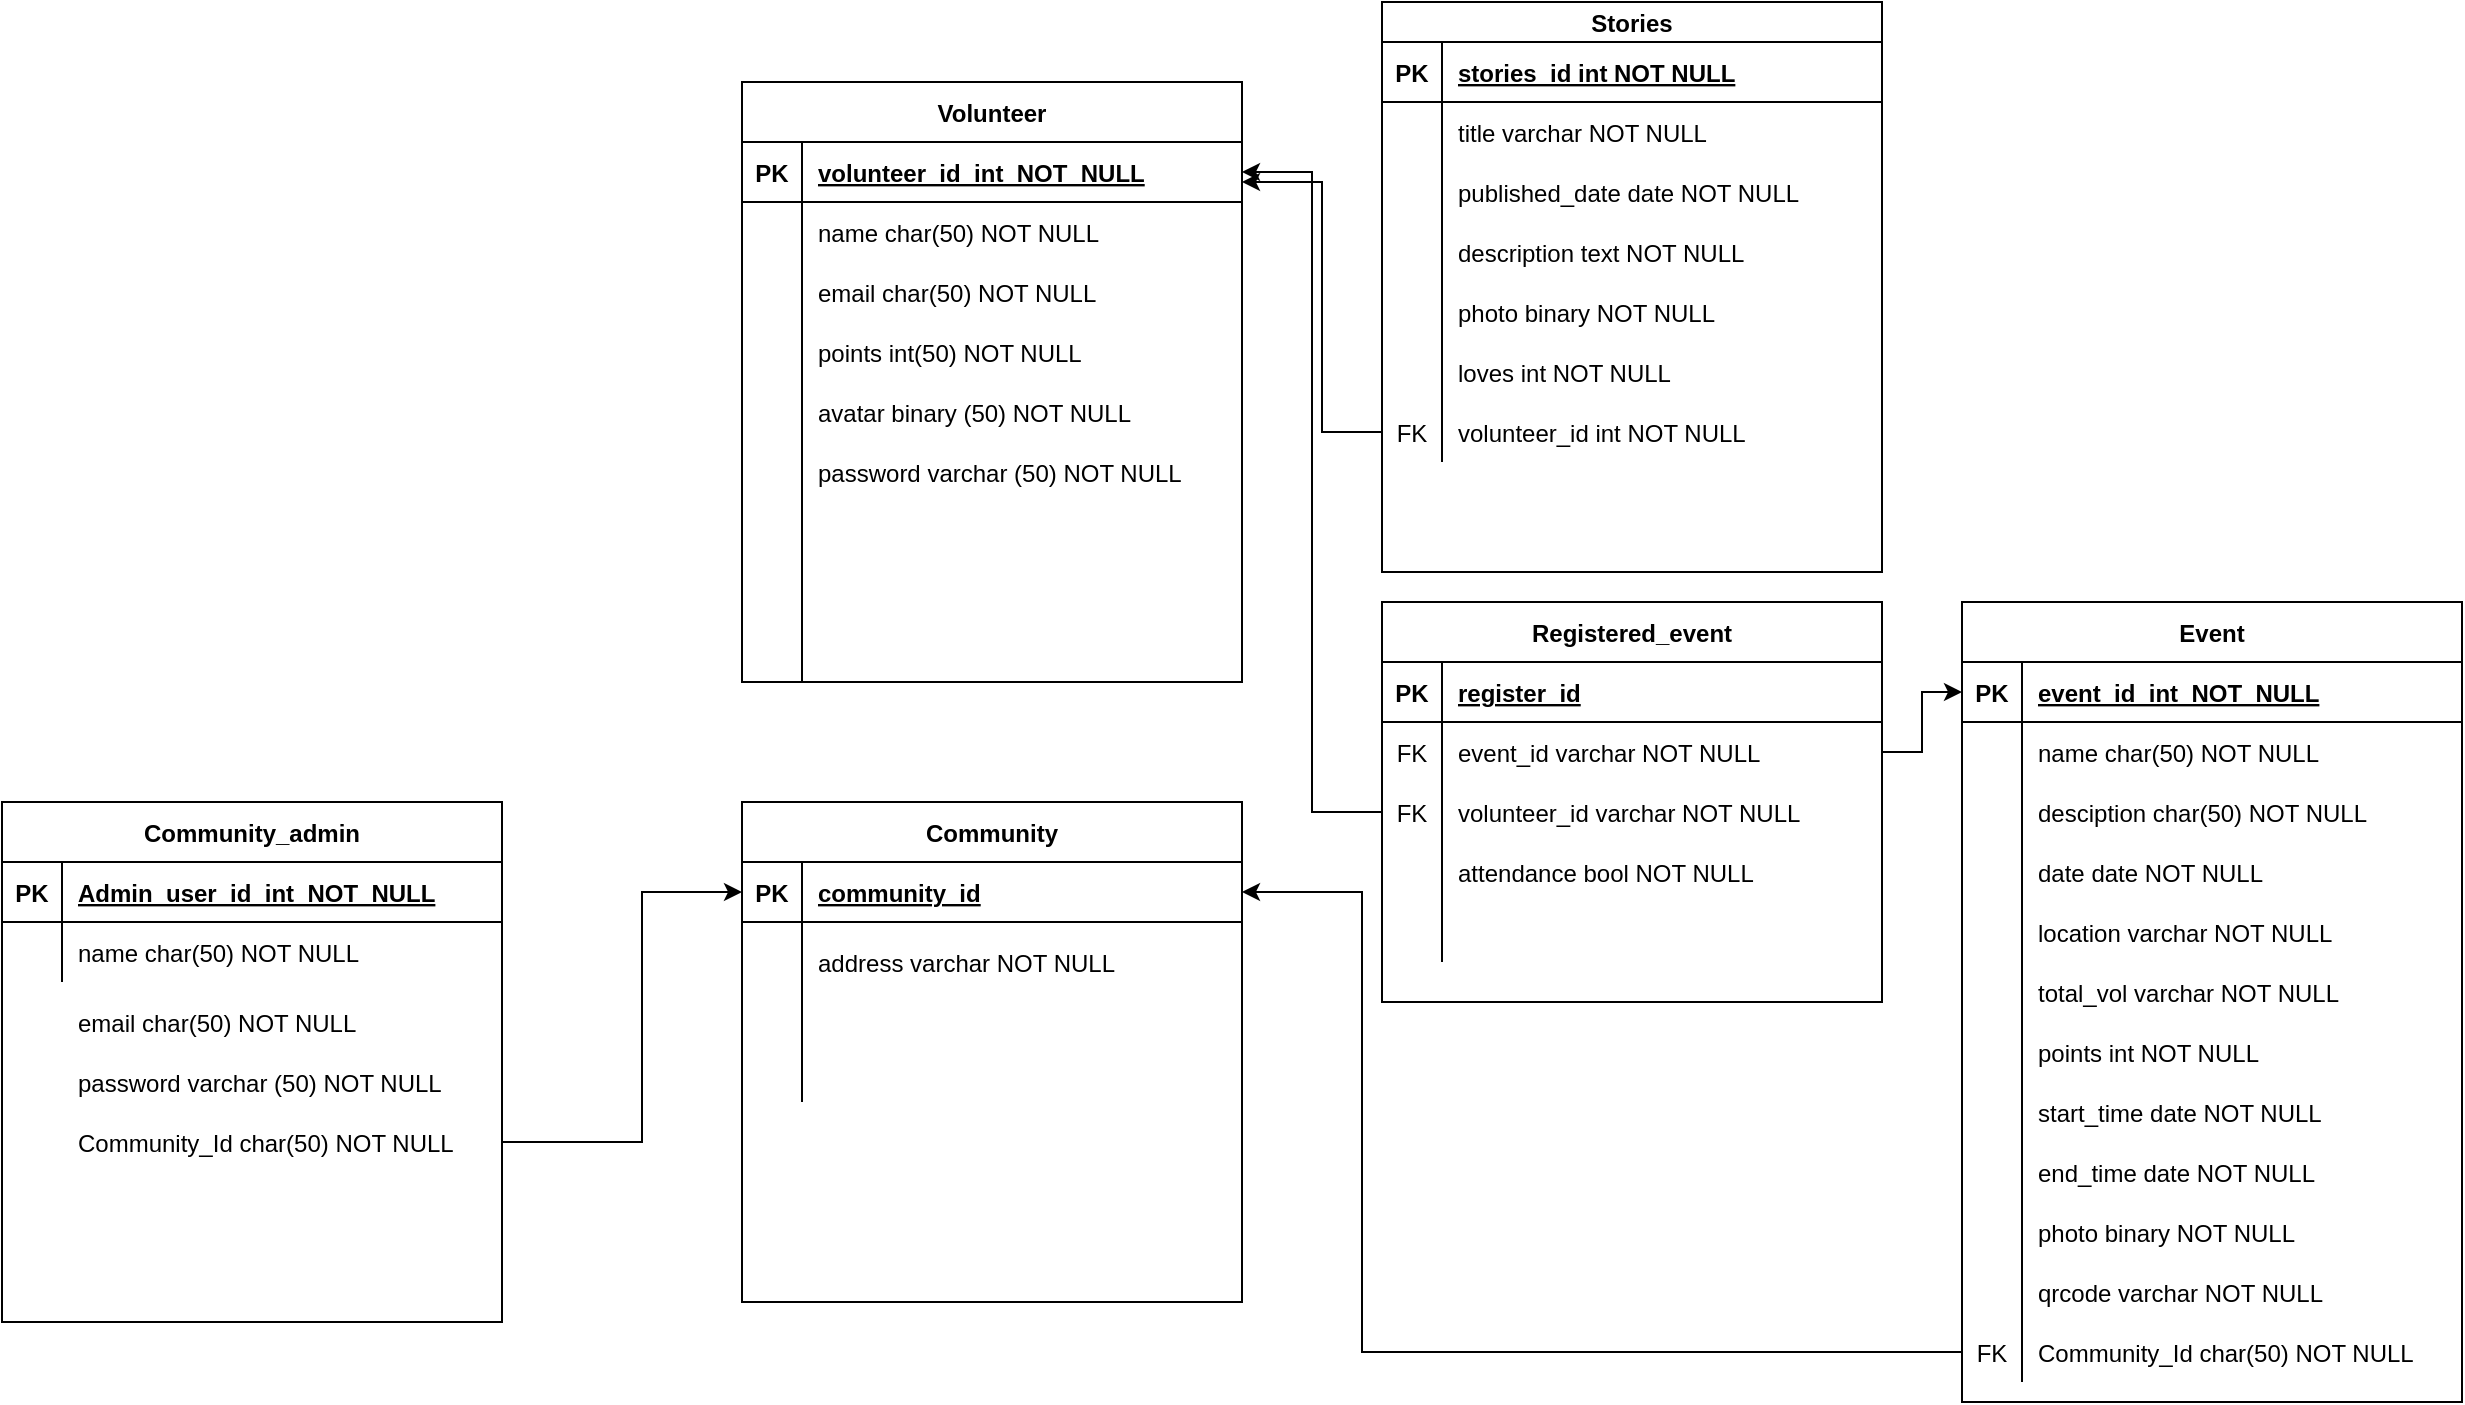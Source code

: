 <mxfile version="13.6.2" type="github">
  <diagram id="R2lEEEUBdFMjLlhIrx00" name="Page-1">
    <mxGraphModel dx="2245" dy="899" grid="1" gridSize="10" guides="1" tooltips="1" connect="1" arrows="1" fold="1" page="1" pageScale="1" pageWidth="850" pageHeight="1100" math="0" shadow="0" extFonts="Permanent Marker^https://fonts.googleapis.com/css?family=Permanent+Marker">
      <root>
        <mxCell id="0" />
        <mxCell id="1" parent="0" />
        <mxCell id="UrVOY2T2oLDx4x-EvU1f-36" style="edgeStyle=orthogonalEdgeStyle;rounded=0;orthogonalLoop=1;jettySize=auto;html=1;entryX=0;entryY=0.5;entryDx=0;entryDy=0;" parent="1" target="C-vyLk0tnHw3VtMMgP7b-14" edge="1">
          <mxGeometry relative="1" as="geometry">
            <mxPoint x="-250" y="570" as="sourcePoint" />
            <Array as="points">
              <mxPoint x="-180" y="570" />
              <mxPoint x="-180" y="445" />
            </Array>
          </mxGeometry>
        </mxCell>
        <mxCell id="C-vyLk0tnHw3VtMMgP7b-2" value="Stories" style="shape=table;startSize=20;container=1;collapsible=1;childLayout=tableLayout;fixedRows=1;rowLines=0;fontStyle=1;align=center;resizeLast=1;" parent="1" vertex="1">
          <mxGeometry x="190" width="250" height="285" as="geometry" />
        </mxCell>
        <mxCell id="C-vyLk0tnHw3VtMMgP7b-3" value="" style="shape=partialRectangle;collapsible=0;dropTarget=0;pointerEvents=0;fillColor=none;points=[[0,0.5],[1,0.5]];portConstraint=eastwest;top=0;left=0;right=0;bottom=1;" parent="C-vyLk0tnHw3VtMMgP7b-2" vertex="1">
          <mxGeometry y="20" width="250" height="30" as="geometry" />
        </mxCell>
        <mxCell id="C-vyLk0tnHw3VtMMgP7b-4" value="PK" style="shape=partialRectangle;overflow=hidden;connectable=0;fillColor=none;top=0;left=0;bottom=0;right=0;fontStyle=1;" parent="C-vyLk0tnHw3VtMMgP7b-3" vertex="1">
          <mxGeometry width="30" height="30" as="geometry" />
        </mxCell>
        <mxCell id="C-vyLk0tnHw3VtMMgP7b-5" value="stories_id int NOT NULL " style="shape=partialRectangle;overflow=hidden;connectable=0;fillColor=none;top=0;left=0;bottom=0;right=0;align=left;spacingLeft=6;fontStyle=5;" parent="C-vyLk0tnHw3VtMMgP7b-3" vertex="1">
          <mxGeometry x="30" width="220" height="30" as="geometry" />
        </mxCell>
        <mxCell id="C-vyLk0tnHw3VtMMgP7b-6" value="" style="shape=partialRectangle;collapsible=0;dropTarget=0;pointerEvents=0;fillColor=none;points=[[0,0.5],[1,0.5]];portConstraint=eastwest;top=0;left=0;right=0;bottom=0;" parent="C-vyLk0tnHw3VtMMgP7b-2" vertex="1">
          <mxGeometry y="50" width="250" height="30" as="geometry" />
        </mxCell>
        <mxCell id="C-vyLk0tnHw3VtMMgP7b-7" value="" style="shape=partialRectangle;overflow=hidden;connectable=0;fillColor=none;top=0;left=0;bottom=0;right=0;" parent="C-vyLk0tnHw3VtMMgP7b-6" vertex="1">
          <mxGeometry width="30" height="30" as="geometry" />
        </mxCell>
        <mxCell id="C-vyLk0tnHw3VtMMgP7b-8" value="title varchar NOT NULL" style="shape=partialRectangle;overflow=hidden;connectable=0;fillColor=none;top=0;left=0;bottom=0;right=0;align=left;spacingLeft=6;" parent="C-vyLk0tnHw3VtMMgP7b-6" vertex="1">
          <mxGeometry x="30" width="220" height="30" as="geometry" />
        </mxCell>
        <mxCell id="C-vyLk0tnHw3VtMMgP7b-9" value="" style="shape=partialRectangle;collapsible=0;dropTarget=0;pointerEvents=0;fillColor=none;points=[[0,0.5],[1,0.5]];portConstraint=eastwest;top=0;left=0;right=0;bottom=0;" parent="C-vyLk0tnHw3VtMMgP7b-2" vertex="1">
          <mxGeometry y="80" width="250" height="30" as="geometry" />
        </mxCell>
        <mxCell id="C-vyLk0tnHw3VtMMgP7b-10" value="" style="shape=partialRectangle;overflow=hidden;connectable=0;fillColor=none;top=0;left=0;bottom=0;right=0;" parent="C-vyLk0tnHw3VtMMgP7b-9" vertex="1">
          <mxGeometry width="30" height="30" as="geometry" />
        </mxCell>
        <mxCell id="C-vyLk0tnHw3VtMMgP7b-11" value="published_date date NOT NULL" style="shape=partialRectangle;overflow=hidden;connectable=0;fillColor=none;top=0;left=0;bottom=0;right=0;align=left;spacingLeft=6;" parent="C-vyLk0tnHw3VtMMgP7b-9" vertex="1">
          <mxGeometry x="30" width="220" height="30" as="geometry" />
        </mxCell>
        <mxCell id="wytspGFwiW26SMxLXYk_-59" value="" style="shape=partialRectangle;collapsible=0;dropTarget=0;pointerEvents=0;fillColor=none;top=0;left=0;bottom=0;right=0;points=[[0,0.5],[1,0.5]];portConstraint=eastwest;" parent="C-vyLk0tnHw3VtMMgP7b-2" vertex="1">
          <mxGeometry y="110" width="250" height="30" as="geometry" />
        </mxCell>
        <mxCell id="wytspGFwiW26SMxLXYk_-60" value="" style="shape=partialRectangle;connectable=0;fillColor=none;top=0;left=0;bottom=0;right=0;editable=1;overflow=hidden;" parent="wytspGFwiW26SMxLXYk_-59" vertex="1">
          <mxGeometry width="30" height="30" as="geometry" />
        </mxCell>
        <mxCell id="wytspGFwiW26SMxLXYk_-61" value="description text NOT NULL" style="shape=partialRectangle;connectable=0;fillColor=none;top=0;left=0;bottom=0;right=0;align=left;spacingLeft=6;overflow=hidden;" parent="wytspGFwiW26SMxLXYk_-59" vertex="1">
          <mxGeometry x="30" width="220" height="30" as="geometry" />
        </mxCell>
        <mxCell id="wytspGFwiW26SMxLXYk_-66" value="" style="shape=partialRectangle;collapsible=0;dropTarget=0;pointerEvents=0;fillColor=none;top=0;left=0;bottom=0;right=0;points=[[0,0.5],[1,0.5]];portConstraint=eastwest;" parent="C-vyLk0tnHw3VtMMgP7b-2" vertex="1">
          <mxGeometry y="140" width="250" height="30" as="geometry" />
        </mxCell>
        <mxCell id="wytspGFwiW26SMxLXYk_-67" value="" style="shape=partialRectangle;connectable=0;fillColor=none;top=0;left=0;bottom=0;right=0;editable=1;overflow=hidden;" parent="wytspGFwiW26SMxLXYk_-66" vertex="1">
          <mxGeometry width="30" height="30" as="geometry" />
        </mxCell>
        <mxCell id="wytspGFwiW26SMxLXYk_-68" value="photo binary NOT NULL" style="shape=partialRectangle;connectable=0;fillColor=none;top=0;left=0;bottom=0;right=0;align=left;spacingLeft=6;overflow=hidden;" parent="wytspGFwiW26SMxLXYk_-66" vertex="1">
          <mxGeometry x="30" width="220" height="30" as="geometry" />
        </mxCell>
        <mxCell id="wytspGFwiW26SMxLXYk_-69" value="" style="shape=partialRectangle;collapsible=0;dropTarget=0;pointerEvents=0;fillColor=none;top=0;left=0;bottom=0;right=0;points=[[0,0.5],[1,0.5]];portConstraint=eastwest;" parent="C-vyLk0tnHw3VtMMgP7b-2" vertex="1">
          <mxGeometry y="170" width="250" height="30" as="geometry" />
        </mxCell>
        <mxCell id="wytspGFwiW26SMxLXYk_-70" value="" style="shape=partialRectangle;connectable=0;fillColor=none;top=0;left=0;bottom=0;right=0;editable=1;overflow=hidden;" parent="wytspGFwiW26SMxLXYk_-69" vertex="1">
          <mxGeometry width="30" height="30" as="geometry" />
        </mxCell>
        <mxCell id="wytspGFwiW26SMxLXYk_-71" value="loves int NOT NULL" style="shape=partialRectangle;connectable=0;fillColor=none;top=0;left=0;bottom=0;right=0;align=left;spacingLeft=6;overflow=hidden;" parent="wytspGFwiW26SMxLXYk_-69" vertex="1">
          <mxGeometry x="30" width="220" height="30" as="geometry" />
        </mxCell>
        <mxCell id="wytspGFwiW26SMxLXYk_-72" value="" style="shape=partialRectangle;collapsible=0;dropTarget=0;pointerEvents=0;fillColor=none;top=0;left=0;bottom=0;right=0;points=[[0,0.5],[1,0.5]];portConstraint=eastwest;" parent="C-vyLk0tnHw3VtMMgP7b-2" vertex="1">
          <mxGeometry y="200" width="250" height="30" as="geometry" />
        </mxCell>
        <mxCell id="wytspGFwiW26SMxLXYk_-73" value="FK" style="shape=partialRectangle;connectable=0;fillColor=none;top=0;left=0;bottom=0;right=0;fontStyle=0;overflow=hidden;" parent="wytspGFwiW26SMxLXYk_-72" vertex="1">
          <mxGeometry width="30" height="30" as="geometry" />
        </mxCell>
        <mxCell id="wytspGFwiW26SMxLXYk_-74" value="volunteer_id int NOT NULL" style="shape=partialRectangle;connectable=0;fillColor=none;top=0;left=0;bottom=0;right=0;align=left;spacingLeft=6;fontStyle=0;overflow=hidden;" parent="wytspGFwiW26SMxLXYk_-72" vertex="1">
          <mxGeometry x="30" width="220" height="30" as="geometry" />
        </mxCell>
        <mxCell id="UrVOY2T2oLDx4x-EvU1f-37" value="" style="group" parent="1" vertex="1" connectable="0">
          <mxGeometry x="-130" y="400" width="250" height="220" as="geometry" />
        </mxCell>
        <mxCell id="C-vyLk0tnHw3VtMMgP7b-13" value="Community" style="shape=table;startSize=30;container=1;collapsible=1;childLayout=tableLayout;fixedRows=1;rowLines=0;fontStyle=1;align=center;resizeLast=1;" parent="UrVOY2T2oLDx4x-EvU1f-37" vertex="1">
          <mxGeometry width="250" height="250" as="geometry" />
        </mxCell>
        <mxCell id="C-vyLk0tnHw3VtMMgP7b-14" value="" style="shape=partialRectangle;collapsible=0;dropTarget=0;pointerEvents=0;fillColor=none;points=[[0,0.5],[1,0.5]];portConstraint=eastwest;top=0;left=0;right=0;bottom=1;" parent="C-vyLk0tnHw3VtMMgP7b-13" vertex="1">
          <mxGeometry y="30" width="250" height="30" as="geometry" />
        </mxCell>
        <mxCell id="C-vyLk0tnHw3VtMMgP7b-15" value="PK" style="shape=partialRectangle;overflow=hidden;connectable=0;fillColor=none;top=0;left=0;bottom=0;right=0;fontStyle=1;" parent="C-vyLk0tnHw3VtMMgP7b-14" vertex="1">
          <mxGeometry width="30" height="30" as="geometry" />
        </mxCell>
        <mxCell id="C-vyLk0tnHw3VtMMgP7b-16" value="community_id" style="shape=partialRectangle;overflow=hidden;connectable=0;fillColor=none;top=0;left=0;bottom=0;right=0;align=left;spacingLeft=6;fontStyle=5;" parent="C-vyLk0tnHw3VtMMgP7b-14" vertex="1">
          <mxGeometry x="30" width="220" height="30" as="geometry" />
        </mxCell>
        <mxCell id="C-vyLk0tnHw3VtMMgP7b-17" value="" style="shape=partialRectangle;collapsible=0;dropTarget=0;pointerEvents=0;fillColor=none;points=[[0,0.5],[1,0.5]];portConstraint=eastwest;top=0;left=0;right=0;bottom=0;" parent="C-vyLk0tnHw3VtMMgP7b-13" vertex="1">
          <mxGeometry y="60" width="250" height="30" as="geometry" />
        </mxCell>
        <mxCell id="C-vyLk0tnHw3VtMMgP7b-18" value="" style="shape=partialRectangle;overflow=hidden;connectable=0;fillColor=none;top=0;left=0;bottom=0;right=0;" parent="C-vyLk0tnHw3VtMMgP7b-17" vertex="1">
          <mxGeometry width="30" height="30" as="geometry" />
        </mxCell>
        <mxCell id="C-vyLk0tnHw3VtMMgP7b-19" value="" style="shape=partialRectangle;overflow=hidden;connectable=0;fillColor=none;top=0;left=0;bottom=0;right=0;align=left;spacingLeft=6;" parent="C-vyLk0tnHw3VtMMgP7b-17" vertex="1">
          <mxGeometry x="30" width="220" height="30" as="geometry" />
        </mxCell>
        <mxCell id="Y-rZLiXP9tAAVUQLD9m9-1" value="" style="shape=partialRectangle;collapsible=0;dropTarget=0;pointerEvents=0;fillColor=none;top=0;left=0;bottom=0;right=0;points=[[0,0.5],[1,0.5]];portConstraint=eastwest;" parent="C-vyLk0tnHw3VtMMgP7b-13" vertex="1">
          <mxGeometry y="90" width="250" height="30" as="geometry" />
        </mxCell>
        <mxCell id="Y-rZLiXP9tAAVUQLD9m9-2" value="" style="shape=partialRectangle;connectable=0;fillColor=none;top=0;left=0;bottom=0;right=0;editable=1;overflow=hidden;" parent="Y-rZLiXP9tAAVUQLD9m9-1" vertex="1">
          <mxGeometry width="30" height="30" as="geometry" />
        </mxCell>
        <mxCell id="Y-rZLiXP9tAAVUQLD9m9-3" value="" style="shape=partialRectangle;connectable=0;fillColor=none;top=0;left=0;bottom=0;right=0;align=left;spacingLeft=6;overflow=hidden;" parent="Y-rZLiXP9tAAVUQLD9m9-1" vertex="1">
          <mxGeometry x="30" width="220" height="30" as="geometry" />
        </mxCell>
        <mxCell id="C-vyLk0tnHw3VtMMgP7b-20" value="" style="shape=partialRectangle;collapsible=0;dropTarget=0;pointerEvents=0;fillColor=none;points=[[0,0.5],[1,0.5]];portConstraint=eastwest;top=0;left=0;right=0;bottom=0;" parent="C-vyLk0tnHw3VtMMgP7b-13" vertex="1">
          <mxGeometry y="120" width="250" height="30" as="geometry" />
        </mxCell>
        <mxCell id="C-vyLk0tnHw3VtMMgP7b-21" value="" style="shape=partialRectangle;overflow=hidden;connectable=0;fillColor=none;top=0;left=0;bottom=0;right=0;" parent="C-vyLk0tnHw3VtMMgP7b-20" vertex="1">
          <mxGeometry width="30" height="30" as="geometry" />
        </mxCell>
        <mxCell id="C-vyLk0tnHw3VtMMgP7b-22" value="" style="shape=partialRectangle;overflow=hidden;connectable=0;fillColor=none;top=0;left=0;bottom=0;right=0;align=left;spacingLeft=6;" parent="C-vyLk0tnHw3VtMMgP7b-20" vertex="1">
          <mxGeometry x="30" width="220" height="30" as="geometry" />
        </mxCell>
        <mxCell id="UrVOY2T2oLDx4x-EvU1f-34" value="address varchar NOT NULL" style="shape=partialRectangle;overflow=hidden;connectable=0;fillColor=none;top=0;left=0;bottom=0;right=0;align=left;spacingLeft=6;" parent="UrVOY2T2oLDx4x-EvU1f-37" vertex="1">
          <mxGeometry x="30" y="65" width="220" height="30" as="geometry" />
        </mxCell>
        <mxCell id="wytspGFwiW26SMxLXYk_-22" value="" style="shape=partialRectangle;collapsible=0;dropTarget=0;pointerEvents=0;fillColor=none;top=0;left=0;bottom=0;right=0;points=[[0,0.5],[1,0.5]];portConstraint=eastwest;" parent="1" vertex="1">
          <mxGeometry x="-240" y="200" width="250" height="30" as="geometry" />
        </mxCell>
        <mxCell id="wytspGFwiW26SMxLXYk_-23" value="" style="shape=partialRectangle;connectable=0;fillColor=none;top=0;left=0;bottom=0;right=0;editable=1;overflow=hidden;" parent="wytspGFwiW26SMxLXYk_-22" vertex="1">
          <mxGeometry width="30" height="30" as="geometry" />
        </mxCell>
        <mxCell id="UrVOY2T2oLDx4x-EvU1f-39" value="Registered_event" style="shape=table;startSize=30;container=1;collapsible=1;childLayout=tableLayout;fixedRows=1;rowLines=0;fontStyle=1;align=center;resizeLast=1;" parent="1" vertex="1">
          <mxGeometry x="190" y="300" width="250" height="200" as="geometry" />
        </mxCell>
        <mxCell id="UrVOY2T2oLDx4x-EvU1f-40" value="" style="shape=partialRectangle;collapsible=0;dropTarget=0;pointerEvents=0;fillColor=none;points=[[0,0.5],[1,0.5]];portConstraint=eastwest;top=0;left=0;right=0;bottom=1;" parent="UrVOY2T2oLDx4x-EvU1f-39" vertex="1">
          <mxGeometry y="30" width="250" height="30" as="geometry" />
        </mxCell>
        <mxCell id="UrVOY2T2oLDx4x-EvU1f-41" value="PK" style="shape=partialRectangle;overflow=hidden;connectable=0;fillColor=none;top=0;left=0;bottom=0;right=0;fontStyle=1;" parent="UrVOY2T2oLDx4x-EvU1f-40" vertex="1">
          <mxGeometry width="30" height="30" as="geometry" />
        </mxCell>
        <mxCell id="UrVOY2T2oLDx4x-EvU1f-42" value="register_id" style="shape=partialRectangle;overflow=hidden;connectable=0;fillColor=none;top=0;left=0;bottom=0;right=0;align=left;spacingLeft=6;fontStyle=5;" parent="UrVOY2T2oLDx4x-EvU1f-40" vertex="1">
          <mxGeometry x="30" width="220" height="30" as="geometry" />
        </mxCell>
        <mxCell id="UrVOY2T2oLDx4x-EvU1f-43" value="" style="shape=partialRectangle;collapsible=0;dropTarget=0;pointerEvents=0;fillColor=none;points=[[0,0.5],[1,0.5]];portConstraint=eastwest;top=0;left=0;right=0;bottom=0;" parent="UrVOY2T2oLDx4x-EvU1f-39" vertex="1">
          <mxGeometry y="60" width="250" height="30" as="geometry" />
        </mxCell>
        <mxCell id="UrVOY2T2oLDx4x-EvU1f-44" value="FK" style="shape=partialRectangle;overflow=hidden;connectable=0;fillColor=none;top=0;left=0;bottom=0;right=0;" parent="UrVOY2T2oLDx4x-EvU1f-43" vertex="1">
          <mxGeometry width="30" height="30" as="geometry" />
        </mxCell>
        <mxCell id="UrVOY2T2oLDx4x-EvU1f-45" value="event_id varchar NOT NULL" style="shape=partialRectangle;overflow=hidden;connectable=0;fillColor=none;top=0;left=0;bottom=0;right=0;align=left;spacingLeft=6;" parent="UrVOY2T2oLDx4x-EvU1f-43" vertex="1">
          <mxGeometry x="30" width="220" height="30" as="geometry" />
        </mxCell>
        <mxCell id="wytspGFwiW26SMxLXYk_-55" value="" style="shape=partialRectangle;collapsible=0;dropTarget=0;pointerEvents=0;fillColor=none;top=0;left=0;bottom=0;right=0;points=[[0,0.5],[1,0.5]];portConstraint=eastwest;" parent="UrVOY2T2oLDx4x-EvU1f-39" vertex="1">
          <mxGeometry y="90" width="250" height="30" as="geometry" />
        </mxCell>
        <mxCell id="wytspGFwiW26SMxLXYk_-56" value="FK" style="shape=partialRectangle;connectable=0;fillColor=none;top=0;left=0;bottom=0;right=0;fontStyle=0;overflow=hidden;" parent="wytspGFwiW26SMxLXYk_-55" vertex="1">
          <mxGeometry width="30" height="30" as="geometry" />
        </mxCell>
        <mxCell id="wytspGFwiW26SMxLXYk_-57" value="volunteer_id varchar NOT NULL" style="shape=partialRectangle;connectable=0;fillColor=none;top=0;left=0;bottom=0;right=0;align=left;spacingLeft=6;fontStyle=0;overflow=hidden;" parent="wytspGFwiW26SMxLXYk_-55" vertex="1">
          <mxGeometry x="30" width="220" height="30" as="geometry" />
        </mxCell>
        <mxCell id="wytspGFwiW26SMxLXYk_-52" value="" style="shape=partialRectangle;collapsible=0;dropTarget=0;pointerEvents=0;fillColor=none;top=0;left=0;bottom=0;right=0;points=[[0,0.5],[1,0.5]];portConstraint=eastwest;" parent="UrVOY2T2oLDx4x-EvU1f-39" vertex="1">
          <mxGeometry y="120" width="250" height="30" as="geometry" />
        </mxCell>
        <mxCell id="wytspGFwiW26SMxLXYk_-53" value="" style="shape=partialRectangle;connectable=0;fillColor=none;top=0;left=0;bottom=0;right=0;fontStyle=0;overflow=hidden;" parent="wytspGFwiW26SMxLXYk_-52" vertex="1">
          <mxGeometry width="30" height="30" as="geometry" />
        </mxCell>
        <mxCell id="wytspGFwiW26SMxLXYk_-54" value="attendance bool NOT NULL" style="shape=partialRectangle;connectable=0;fillColor=none;top=0;left=0;bottom=0;right=0;align=left;spacingLeft=6;fontStyle=0;overflow=hidden;" parent="wytspGFwiW26SMxLXYk_-52" vertex="1">
          <mxGeometry x="30" width="220" height="30" as="geometry" />
        </mxCell>
        <mxCell id="wytspGFwiW26SMxLXYk_-48" value="" style="shape=partialRectangle;collapsible=0;dropTarget=0;pointerEvents=0;fillColor=none;top=0;left=0;bottom=0;right=0;points=[[0,0.5],[1,0.5]];portConstraint=eastwest;" parent="UrVOY2T2oLDx4x-EvU1f-39" vertex="1">
          <mxGeometry y="150" width="250" height="30" as="geometry" />
        </mxCell>
        <mxCell id="wytspGFwiW26SMxLXYk_-49" value="" style="shape=partialRectangle;connectable=0;fillColor=none;top=0;left=0;bottom=0;right=0;fontStyle=0;overflow=hidden;" parent="wytspGFwiW26SMxLXYk_-48" vertex="1">
          <mxGeometry width="30" height="30" as="geometry" />
        </mxCell>
        <mxCell id="wytspGFwiW26SMxLXYk_-50" value="" style="shape=partialRectangle;connectable=0;fillColor=none;top=0;left=0;bottom=0;right=0;align=left;spacingLeft=6;fontStyle=0;overflow=hidden;" parent="wytspGFwiW26SMxLXYk_-48" vertex="1">
          <mxGeometry x="30" width="220" height="30" as="geometry" />
        </mxCell>
        <mxCell id="UrVOY2T2oLDx4x-EvU1f-11" value="Event" style="shape=table;startSize=30;container=1;collapsible=1;childLayout=tableLayout;fixedRows=1;rowLines=0;fontStyle=1;align=center;resizeLast=1;" parent="1" vertex="1">
          <mxGeometry x="480" y="300" width="250" height="400" as="geometry" />
        </mxCell>
        <mxCell id="UrVOY2T2oLDx4x-EvU1f-12" value="" style="shape=partialRectangle;collapsible=0;dropTarget=0;pointerEvents=0;fillColor=none;points=[[0,0.5],[1,0.5]];portConstraint=eastwest;top=0;left=0;right=0;bottom=1;" parent="UrVOY2T2oLDx4x-EvU1f-11" vertex="1">
          <mxGeometry y="30" width="250" height="30" as="geometry" />
        </mxCell>
        <mxCell id="UrVOY2T2oLDx4x-EvU1f-13" value="PK" style="shape=partialRectangle;overflow=hidden;connectable=0;fillColor=none;top=0;left=0;bottom=0;right=0;fontStyle=1;" parent="UrVOY2T2oLDx4x-EvU1f-12" vertex="1">
          <mxGeometry width="30" height="30" as="geometry" />
        </mxCell>
        <mxCell id="UrVOY2T2oLDx4x-EvU1f-14" value="event_id_int_NOT_NULL" style="shape=partialRectangle;overflow=hidden;connectable=0;fillColor=none;top=0;left=0;bottom=0;right=0;align=left;spacingLeft=6;fontStyle=5;" parent="UrVOY2T2oLDx4x-EvU1f-12" vertex="1">
          <mxGeometry x="30" width="220" height="30" as="geometry" />
        </mxCell>
        <mxCell id="UrVOY2T2oLDx4x-EvU1f-15" value="" style="shape=partialRectangle;collapsible=0;dropTarget=0;pointerEvents=0;fillColor=none;points=[[0,0.5],[1,0.5]];portConstraint=eastwest;top=0;left=0;right=0;bottom=0;" parent="UrVOY2T2oLDx4x-EvU1f-11" vertex="1">
          <mxGeometry y="60" width="250" height="30" as="geometry" />
        </mxCell>
        <mxCell id="UrVOY2T2oLDx4x-EvU1f-16" value="" style="shape=partialRectangle;overflow=hidden;connectable=0;fillColor=none;top=0;left=0;bottom=0;right=0;" parent="UrVOY2T2oLDx4x-EvU1f-15" vertex="1">
          <mxGeometry width="30" height="30" as="geometry" />
        </mxCell>
        <mxCell id="UrVOY2T2oLDx4x-EvU1f-17" value="name char(50) NOT NULL" style="shape=partialRectangle;overflow=hidden;connectable=0;fillColor=none;top=0;left=0;bottom=0;right=0;align=left;spacingLeft=6;" parent="UrVOY2T2oLDx4x-EvU1f-15" vertex="1">
          <mxGeometry x="30" width="220" height="30" as="geometry" />
        </mxCell>
        <mxCell id="wytspGFwiW26SMxLXYk_-77" value="" style="shape=partialRectangle;collapsible=0;dropTarget=0;pointerEvents=0;fillColor=none;top=0;left=0;bottom=0;right=0;points=[[0,0.5],[1,0.5]];portConstraint=eastwest;" parent="UrVOY2T2oLDx4x-EvU1f-11" vertex="1">
          <mxGeometry y="90" width="250" height="30" as="geometry" />
        </mxCell>
        <mxCell id="wytspGFwiW26SMxLXYk_-78" value="" style="shape=partialRectangle;connectable=0;fillColor=none;top=0;left=0;bottom=0;right=0;editable=1;overflow=hidden;" parent="wytspGFwiW26SMxLXYk_-77" vertex="1">
          <mxGeometry width="30" height="30" as="geometry" />
        </mxCell>
        <mxCell id="wytspGFwiW26SMxLXYk_-79" value="desciption char(50) NOT NULL" style="shape=partialRectangle;connectable=0;fillColor=none;top=0;left=0;bottom=0;right=0;align=left;spacingLeft=6;overflow=hidden;" parent="wytspGFwiW26SMxLXYk_-77" vertex="1">
          <mxGeometry x="30" width="220" height="30" as="geometry" />
        </mxCell>
        <mxCell id="wytspGFwiW26SMxLXYk_-98" value="" style="shape=partialRectangle;collapsible=0;dropTarget=0;pointerEvents=0;fillColor=none;top=0;left=0;bottom=0;right=0;points=[[0,0.5],[1,0.5]];portConstraint=eastwest;" parent="UrVOY2T2oLDx4x-EvU1f-11" vertex="1">
          <mxGeometry y="120" width="250" height="30" as="geometry" />
        </mxCell>
        <mxCell id="wytspGFwiW26SMxLXYk_-99" value="" style="shape=partialRectangle;connectable=0;fillColor=none;top=0;left=0;bottom=0;right=0;editable=1;overflow=hidden;" parent="wytspGFwiW26SMxLXYk_-98" vertex="1">
          <mxGeometry width="30" height="30" as="geometry" />
        </mxCell>
        <mxCell id="wytspGFwiW26SMxLXYk_-100" value="date date NOT NULL" style="shape=partialRectangle;connectable=0;fillColor=none;top=0;left=0;bottom=0;right=0;align=left;spacingLeft=6;overflow=hidden;" parent="wytspGFwiW26SMxLXYk_-98" vertex="1">
          <mxGeometry x="30" width="220" height="30" as="geometry" />
        </mxCell>
        <mxCell id="wytspGFwiW26SMxLXYk_-101" value="" style="shape=partialRectangle;collapsible=0;dropTarget=0;pointerEvents=0;fillColor=none;top=0;left=0;bottom=0;right=0;points=[[0,0.5],[1,0.5]];portConstraint=eastwest;" parent="UrVOY2T2oLDx4x-EvU1f-11" vertex="1">
          <mxGeometry y="150" width="250" height="30" as="geometry" />
        </mxCell>
        <mxCell id="wytspGFwiW26SMxLXYk_-102" value="" style="shape=partialRectangle;connectable=0;fillColor=none;top=0;left=0;bottom=0;right=0;editable=1;overflow=hidden;" parent="wytspGFwiW26SMxLXYk_-101" vertex="1">
          <mxGeometry width="30" height="30" as="geometry" />
        </mxCell>
        <mxCell id="wytspGFwiW26SMxLXYk_-103" value="location varchar NOT NULL" style="shape=partialRectangle;connectable=0;fillColor=none;top=0;left=0;bottom=0;right=0;align=left;spacingLeft=6;overflow=hidden;" parent="wytspGFwiW26SMxLXYk_-101" vertex="1">
          <mxGeometry x="30" width="220" height="30" as="geometry" />
        </mxCell>
        <mxCell id="wytspGFwiW26SMxLXYk_-80" value="" style="shape=partialRectangle;collapsible=0;dropTarget=0;pointerEvents=0;fillColor=none;top=0;left=0;bottom=0;right=0;points=[[0,0.5],[1,0.5]];portConstraint=eastwest;" parent="UrVOY2T2oLDx4x-EvU1f-11" vertex="1">
          <mxGeometry y="180" width="250" height="30" as="geometry" />
        </mxCell>
        <mxCell id="wytspGFwiW26SMxLXYk_-81" value="" style="shape=partialRectangle;connectable=0;fillColor=none;top=0;left=0;bottom=0;right=0;editable=1;overflow=hidden;" parent="wytspGFwiW26SMxLXYk_-80" vertex="1">
          <mxGeometry width="30" height="30" as="geometry" />
        </mxCell>
        <mxCell id="wytspGFwiW26SMxLXYk_-82" value="total_vol varchar NOT NULL" style="shape=partialRectangle;connectable=0;fillColor=none;top=0;left=0;bottom=0;right=0;align=left;spacingLeft=6;overflow=hidden;" parent="wytspGFwiW26SMxLXYk_-80" vertex="1">
          <mxGeometry x="30" width="220" height="30" as="geometry" />
        </mxCell>
        <mxCell id="wytspGFwiW26SMxLXYk_-95" value="" style="shape=partialRectangle;collapsible=0;dropTarget=0;pointerEvents=0;fillColor=none;top=0;left=0;bottom=0;right=0;points=[[0,0.5],[1,0.5]];portConstraint=eastwest;" parent="UrVOY2T2oLDx4x-EvU1f-11" vertex="1">
          <mxGeometry y="210" width="250" height="30" as="geometry" />
        </mxCell>
        <mxCell id="wytspGFwiW26SMxLXYk_-96" value="" style="shape=partialRectangle;connectable=0;fillColor=none;top=0;left=0;bottom=0;right=0;editable=1;overflow=hidden;" parent="wytspGFwiW26SMxLXYk_-95" vertex="1">
          <mxGeometry width="30" height="30" as="geometry" />
        </mxCell>
        <mxCell id="wytspGFwiW26SMxLXYk_-97" value="points int NOT NULL" style="shape=partialRectangle;connectable=0;fillColor=none;top=0;left=0;bottom=0;right=0;align=left;spacingLeft=6;overflow=hidden;" parent="wytspGFwiW26SMxLXYk_-95" vertex="1">
          <mxGeometry x="30" width="220" height="30" as="geometry" />
        </mxCell>
        <mxCell id="wytspGFwiW26SMxLXYk_-92" value="" style="shape=partialRectangle;collapsible=0;dropTarget=0;pointerEvents=0;fillColor=none;top=0;left=0;bottom=0;right=0;points=[[0,0.5],[1,0.5]];portConstraint=eastwest;" parent="UrVOY2T2oLDx4x-EvU1f-11" vertex="1">
          <mxGeometry y="240" width="250" height="30" as="geometry" />
        </mxCell>
        <mxCell id="wytspGFwiW26SMxLXYk_-93" value="" style="shape=partialRectangle;connectable=0;fillColor=none;top=0;left=0;bottom=0;right=0;editable=1;overflow=hidden;" parent="wytspGFwiW26SMxLXYk_-92" vertex="1">
          <mxGeometry width="30" height="30" as="geometry" />
        </mxCell>
        <mxCell id="wytspGFwiW26SMxLXYk_-94" value="start_time date NOT NULL" style="shape=partialRectangle;connectable=0;fillColor=none;top=0;left=0;bottom=0;right=0;align=left;spacingLeft=6;overflow=hidden;" parent="wytspGFwiW26SMxLXYk_-92" vertex="1">
          <mxGeometry x="30" width="220" height="30" as="geometry" />
        </mxCell>
        <mxCell id="wytspGFwiW26SMxLXYk_-83" value="" style="shape=partialRectangle;collapsible=0;dropTarget=0;pointerEvents=0;fillColor=none;top=0;left=0;bottom=0;right=0;points=[[0,0.5],[1,0.5]];portConstraint=eastwest;" parent="UrVOY2T2oLDx4x-EvU1f-11" vertex="1">
          <mxGeometry y="270" width="250" height="30" as="geometry" />
        </mxCell>
        <mxCell id="wytspGFwiW26SMxLXYk_-84" value="" style="shape=partialRectangle;connectable=0;fillColor=none;top=0;left=0;bottom=0;right=0;editable=1;overflow=hidden;" parent="wytspGFwiW26SMxLXYk_-83" vertex="1">
          <mxGeometry width="30" height="30" as="geometry" />
        </mxCell>
        <mxCell id="wytspGFwiW26SMxLXYk_-85" value="end_time date NOT NULL" style="shape=partialRectangle;connectable=0;fillColor=none;top=0;left=0;bottom=0;right=0;align=left;spacingLeft=6;overflow=hidden;" parent="wytspGFwiW26SMxLXYk_-83" vertex="1">
          <mxGeometry x="30" width="220" height="30" as="geometry" />
        </mxCell>
        <mxCell id="wytspGFwiW26SMxLXYk_-86" value="" style="shape=partialRectangle;collapsible=0;dropTarget=0;pointerEvents=0;fillColor=none;top=0;left=0;bottom=0;right=0;points=[[0,0.5],[1,0.5]];portConstraint=eastwest;" parent="UrVOY2T2oLDx4x-EvU1f-11" vertex="1">
          <mxGeometry y="300" width="250" height="30" as="geometry" />
        </mxCell>
        <mxCell id="wytspGFwiW26SMxLXYk_-87" value="" style="shape=partialRectangle;connectable=0;fillColor=none;top=0;left=0;bottom=0;right=0;editable=1;overflow=hidden;" parent="wytspGFwiW26SMxLXYk_-86" vertex="1">
          <mxGeometry width="30" height="30" as="geometry" />
        </mxCell>
        <mxCell id="wytspGFwiW26SMxLXYk_-88" value="photo binary NOT NULL" style="shape=partialRectangle;connectable=0;fillColor=none;top=0;left=0;bottom=0;right=0;align=left;spacingLeft=6;overflow=hidden;" parent="wytspGFwiW26SMxLXYk_-86" vertex="1">
          <mxGeometry x="30" width="220" height="30" as="geometry" />
        </mxCell>
        <mxCell id="wytspGFwiW26SMxLXYk_-89" value="" style="shape=partialRectangle;collapsible=0;dropTarget=0;pointerEvents=0;fillColor=none;top=0;left=0;bottom=0;right=0;points=[[0,0.5],[1,0.5]];portConstraint=eastwest;" parent="UrVOY2T2oLDx4x-EvU1f-11" vertex="1">
          <mxGeometry y="330" width="250" height="30" as="geometry" />
        </mxCell>
        <mxCell id="wytspGFwiW26SMxLXYk_-90" value="" style="shape=partialRectangle;connectable=0;fillColor=none;top=0;left=0;bottom=0;right=0;editable=1;overflow=hidden;" parent="wytspGFwiW26SMxLXYk_-89" vertex="1">
          <mxGeometry width="30" height="30" as="geometry" />
        </mxCell>
        <mxCell id="wytspGFwiW26SMxLXYk_-91" value="qrcode varchar NOT NULL" style="shape=partialRectangle;connectable=0;fillColor=none;top=0;left=0;bottom=0;right=0;align=left;spacingLeft=6;overflow=hidden;" parent="wytspGFwiW26SMxLXYk_-89" vertex="1">
          <mxGeometry x="30" width="220" height="30" as="geometry" />
        </mxCell>
        <mxCell id="wytspGFwiW26SMxLXYk_-104" value="" style="shape=partialRectangle;collapsible=0;dropTarget=0;pointerEvents=0;fillColor=none;top=0;left=0;bottom=0;right=0;points=[[0,0.5],[1,0.5]];portConstraint=eastwest;" parent="UrVOY2T2oLDx4x-EvU1f-11" vertex="1">
          <mxGeometry y="360" width="250" height="30" as="geometry" />
        </mxCell>
        <mxCell id="wytspGFwiW26SMxLXYk_-105" value="FK" style="shape=partialRectangle;connectable=0;fillColor=none;top=0;left=0;bottom=0;right=0;fontStyle=0;overflow=hidden;" parent="wytspGFwiW26SMxLXYk_-104" vertex="1">
          <mxGeometry width="30" height="30" as="geometry" />
        </mxCell>
        <mxCell id="wytspGFwiW26SMxLXYk_-106" value="Community_Id char(50) NOT NULL" style="shape=partialRectangle;connectable=0;fillColor=none;top=0;left=0;bottom=0;right=0;align=left;spacingLeft=6;fontStyle=0;overflow=hidden;" parent="wytspGFwiW26SMxLXYk_-104" vertex="1">
          <mxGeometry x="30" width="220" height="30" as="geometry" />
        </mxCell>
        <mxCell id="wytspGFwiW26SMxLXYk_-108" style="edgeStyle=orthogonalEdgeStyle;rounded=0;orthogonalLoop=1;jettySize=auto;html=1;exitX=1;exitY=0.5;exitDx=0;exitDy=0;entryX=0;entryY=0.5;entryDx=0;entryDy=0;" parent="1" source="UrVOY2T2oLDx4x-EvU1f-43" target="UrVOY2T2oLDx4x-EvU1f-12" edge="1">
          <mxGeometry relative="1" as="geometry" />
        </mxCell>
        <mxCell id="wytspGFwiW26SMxLXYk_-109" style="edgeStyle=orthogonalEdgeStyle;rounded=0;orthogonalLoop=1;jettySize=auto;html=1;exitX=0;exitY=0.5;exitDx=0;exitDy=0;" parent="1" source="wytspGFwiW26SMxLXYk_-55" target="C-vyLk0tnHw3VtMMgP7b-24" edge="1">
          <mxGeometry relative="1" as="geometry" />
        </mxCell>
        <mxCell id="wytspGFwiW26SMxLXYk_-110" style="edgeStyle=orthogonalEdgeStyle;rounded=0;orthogonalLoop=1;jettySize=auto;html=1;exitX=0;exitY=0.5;exitDx=0;exitDy=0;" parent="1" source="wytspGFwiW26SMxLXYk_-72" edge="1">
          <mxGeometry relative="1" as="geometry">
            <mxPoint x="120" y="90" as="targetPoint" />
            <Array as="points">
              <mxPoint x="160" y="215" />
              <mxPoint x="160" y="90" />
            </Array>
          </mxGeometry>
        </mxCell>
        <mxCell id="wytspGFwiW26SMxLXYk_-111" style="edgeStyle=orthogonalEdgeStyle;rounded=0;orthogonalLoop=1;jettySize=auto;html=1;exitX=0;exitY=0.5;exitDx=0;exitDy=0;entryX=1;entryY=0.5;entryDx=0;entryDy=0;" parent="1" source="wytspGFwiW26SMxLXYk_-104" target="C-vyLk0tnHw3VtMMgP7b-14" edge="1">
          <mxGeometry relative="1" as="geometry">
            <Array as="points">
              <mxPoint x="180" y="675" />
              <mxPoint x="180" y="445" />
            </Array>
          </mxGeometry>
        </mxCell>
        <mxCell id="C-vyLk0tnHw3VtMMgP7b-23" value="Volunteer" style="shape=table;startSize=30;container=1;collapsible=1;childLayout=tableLayout;fixedRows=1;rowLines=0;fontStyle=1;align=center;resizeLast=1;" parent="1" vertex="1">
          <mxGeometry x="-130" y="40" width="250" height="300" as="geometry">
            <mxRectangle x="-240" y="40" width="90" height="30" as="alternateBounds" />
          </mxGeometry>
        </mxCell>
        <mxCell id="C-vyLk0tnHw3VtMMgP7b-24" value="" style="shape=partialRectangle;collapsible=0;dropTarget=0;pointerEvents=0;fillColor=none;points=[[0,0.5],[1,0.5]];portConstraint=eastwest;top=0;left=0;right=0;bottom=1;" parent="C-vyLk0tnHw3VtMMgP7b-23" vertex="1">
          <mxGeometry y="30" width="250" height="30" as="geometry" />
        </mxCell>
        <mxCell id="C-vyLk0tnHw3VtMMgP7b-25" value="PK" style="shape=partialRectangle;overflow=hidden;connectable=0;fillColor=none;top=0;left=0;bottom=0;right=0;fontStyle=1;" parent="C-vyLk0tnHw3VtMMgP7b-24" vertex="1">
          <mxGeometry width="30" height="30" as="geometry" />
        </mxCell>
        <mxCell id="C-vyLk0tnHw3VtMMgP7b-26" value="volunteer_id_int_NOT_NULL" style="shape=partialRectangle;overflow=hidden;connectable=0;fillColor=none;top=0;left=0;bottom=0;right=0;align=left;spacingLeft=6;fontStyle=5;" parent="C-vyLk0tnHw3VtMMgP7b-24" vertex="1">
          <mxGeometry x="30" width="220" height="30" as="geometry" />
        </mxCell>
        <mxCell id="C-vyLk0tnHw3VtMMgP7b-27" value="" style="shape=partialRectangle;collapsible=0;dropTarget=0;pointerEvents=0;fillColor=none;points=[[0,0.5],[1,0.5]];portConstraint=eastwest;top=0;left=0;right=0;bottom=0;" parent="C-vyLk0tnHw3VtMMgP7b-23" vertex="1">
          <mxGeometry y="60" width="250" height="30" as="geometry" />
        </mxCell>
        <mxCell id="C-vyLk0tnHw3VtMMgP7b-28" value="" style="shape=partialRectangle;overflow=hidden;connectable=0;fillColor=none;top=0;left=0;bottom=0;right=0;" parent="C-vyLk0tnHw3VtMMgP7b-27" vertex="1">
          <mxGeometry width="30" height="30" as="geometry" />
        </mxCell>
        <mxCell id="C-vyLk0tnHw3VtMMgP7b-29" value="name char(50) NOT NULL" style="shape=partialRectangle;overflow=hidden;connectable=0;fillColor=none;top=0;left=0;bottom=0;right=0;align=left;spacingLeft=6;" parent="C-vyLk0tnHw3VtMMgP7b-27" vertex="1">
          <mxGeometry x="30" width="220" height="30" as="geometry" />
        </mxCell>
        <mxCell id="wytspGFwiW26SMxLXYk_-13" value="" style="shape=partialRectangle;collapsible=0;dropTarget=0;pointerEvents=0;fillColor=none;top=0;left=0;bottom=0;right=0;points=[[0,0.5],[1,0.5]];portConstraint=eastwest;" parent="C-vyLk0tnHw3VtMMgP7b-23" vertex="1">
          <mxGeometry y="90" width="250" height="30" as="geometry" />
        </mxCell>
        <mxCell id="wytspGFwiW26SMxLXYk_-14" value="" style="shape=partialRectangle;connectable=0;fillColor=none;top=0;left=0;bottom=0;right=0;fontStyle=0;overflow=hidden;" parent="wytspGFwiW26SMxLXYk_-13" vertex="1">
          <mxGeometry width="30" height="30" as="geometry" />
        </mxCell>
        <mxCell id="wytspGFwiW26SMxLXYk_-15" value="email char(50) NOT NULL" style="shape=partialRectangle;connectable=0;fillColor=none;top=0;left=0;bottom=0;right=0;align=left;spacingLeft=6;fontStyle=0;overflow=hidden;" parent="wytspGFwiW26SMxLXYk_-13" vertex="1">
          <mxGeometry x="30" width="220" height="30" as="geometry" />
        </mxCell>
        <mxCell id="wytspGFwiW26SMxLXYk_-29" value="" style="shape=partialRectangle;collapsible=0;dropTarget=0;pointerEvents=0;fillColor=none;top=0;left=0;bottom=0;right=0;points=[[0,0.5],[1,0.5]];portConstraint=eastwest;" parent="C-vyLk0tnHw3VtMMgP7b-23" vertex="1">
          <mxGeometry y="120" width="250" height="30" as="geometry" />
        </mxCell>
        <mxCell id="wytspGFwiW26SMxLXYk_-30" value="" style="shape=partialRectangle;connectable=0;fillColor=none;top=0;left=0;bottom=0;right=0;fontStyle=0;overflow=hidden;" parent="wytspGFwiW26SMxLXYk_-29" vertex="1">
          <mxGeometry width="30" height="30" as="geometry" />
        </mxCell>
        <mxCell id="wytspGFwiW26SMxLXYk_-31" value="points int(50) NOT NULL" style="shape=partialRectangle;connectable=0;fillColor=none;top=0;left=0;bottom=0;right=0;align=left;spacingLeft=6;fontStyle=0;overflow=hidden;" parent="wytspGFwiW26SMxLXYk_-29" vertex="1">
          <mxGeometry x="30" width="220" height="30" as="geometry" />
        </mxCell>
        <mxCell id="wytspGFwiW26SMxLXYk_-45" value="" style="shape=partialRectangle;collapsible=0;dropTarget=0;pointerEvents=0;fillColor=none;top=0;left=0;bottom=0;right=0;points=[[0,0.5],[1,0.5]];portConstraint=eastwest;" parent="C-vyLk0tnHw3VtMMgP7b-23" vertex="1">
          <mxGeometry y="150" width="250" height="30" as="geometry" />
        </mxCell>
        <mxCell id="wytspGFwiW26SMxLXYk_-46" value="" style="shape=partialRectangle;connectable=0;fillColor=none;top=0;left=0;bottom=0;right=0;fontStyle=0;overflow=hidden;" parent="wytspGFwiW26SMxLXYk_-45" vertex="1">
          <mxGeometry width="30" height="30" as="geometry" />
        </mxCell>
        <mxCell id="wytspGFwiW26SMxLXYk_-47" value="avatar binary (50) NOT NULL" style="shape=partialRectangle;connectable=0;fillColor=none;top=0;left=0;bottom=0;right=0;align=left;spacingLeft=6;fontStyle=0;overflow=hidden;" parent="wytspGFwiW26SMxLXYk_-45" vertex="1">
          <mxGeometry x="30" width="220" height="30" as="geometry" />
        </mxCell>
        <mxCell id="wytspGFwiW26SMxLXYk_-39" value="" style="shape=partialRectangle;collapsible=0;dropTarget=0;pointerEvents=0;fillColor=none;top=0;left=0;bottom=0;right=0;points=[[0,0.5],[1,0.5]];portConstraint=eastwest;" parent="C-vyLk0tnHw3VtMMgP7b-23" vertex="1">
          <mxGeometry y="180" width="250" height="30" as="geometry" />
        </mxCell>
        <mxCell id="wytspGFwiW26SMxLXYk_-40" value="" style="shape=partialRectangle;connectable=0;fillColor=none;top=0;left=0;bottom=0;right=0;fontStyle=0;overflow=hidden;" parent="wytspGFwiW26SMxLXYk_-39" vertex="1">
          <mxGeometry width="30" height="30" as="geometry" />
        </mxCell>
        <mxCell id="wytspGFwiW26SMxLXYk_-41" value="password varchar (50) NOT NULL" style="shape=partialRectangle;connectable=0;fillColor=none;top=0;left=0;bottom=0;right=0;align=left;spacingLeft=6;fontStyle=0;overflow=hidden;" parent="wytspGFwiW26SMxLXYk_-39" vertex="1">
          <mxGeometry x="30" width="220" height="30" as="geometry" />
        </mxCell>
        <mxCell id="wytspGFwiW26SMxLXYk_-19" value="" style="shape=partialRectangle;collapsible=0;dropTarget=0;pointerEvents=0;fillColor=none;top=0;left=0;bottom=0;right=0;points=[[0,0.5],[1,0.5]];portConstraint=eastwest;" parent="C-vyLk0tnHw3VtMMgP7b-23" vertex="1">
          <mxGeometry y="210" width="250" height="30" as="geometry" />
        </mxCell>
        <mxCell id="wytspGFwiW26SMxLXYk_-20" value="" style="shape=partialRectangle;connectable=0;fillColor=none;top=0;left=0;bottom=0;right=0;editable=1;overflow=hidden;" parent="wytspGFwiW26SMxLXYk_-19" vertex="1">
          <mxGeometry width="30" height="30" as="geometry" />
        </mxCell>
        <mxCell id="wytspGFwiW26SMxLXYk_-21" value="" style="shape=partialRectangle;connectable=0;fillColor=none;top=0;left=0;bottom=0;right=0;align=left;spacingLeft=6;overflow=hidden;" parent="wytspGFwiW26SMxLXYk_-19" vertex="1">
          <mxGeometry x="30" width="220" height="30" as="geometry" />
        </mxCell>
        <mxCell id="wytspGFwiW26SMxLXYk_-36" value="" style="shape=partialRectangle;collapsible=0;dropTarget=0;pointerEvents=0;fillColor=none;top=0;left=0;bottom=0;right=0;points=[[0,0.5],[1,0.5]];portConstraint=eastwest;" parent="C-vyLk0tnHw3VtMMgP7b-23" vertex="1">
          <mxGeometry y="240" width="250" height="30" as="geometry" />
        </mxCell>
        <mxCell id="wytspGFwiW26SMxLXYk_-37" value="" style="shape=partialRectangle;connectable=0;fillColor=none;top=0;left=0;bottom=0;right=0;fontStyle=0;overflow=hidden;" parent="wytspGFwiW26SMxLXYk_-36" vertex="1">
          <mxGeometry width="30" height="30" as="geometry" />
        </mxCell>
        <mxCell id="wytspGFwiW26SMxLXYk_-38" value="" style="shape=partialRectangle;connectable=0;fillColor=none;top=0;left=0;bottom=0;right=0;align=left;spacingLeft=6;fontStyle=0;overflow=hidden;" parent="wytspGFwiW26SMxLXYk_-36" vertex="1">
          <mxGeometry x="30" width="220" height="30" as="geometry" />
        </mxCell>
        <mxCell id="wytspGFwiW26SMxLXYk_-42" value="" style="shape=partialRectangle;collapsible=0;dropTarget=0;pointerEvents=0;fillColor=none;top=0;left=0;bottom=0;right=0;points=[[0,0.5],[1,0.5]];portConstraint=eastwest;" parent="C-vyLk0tnHw3VtMMgP7b-23" vertex="1">
          <mxGeometry y="270" width="250" height="30" as="geometry" />
        </mxCell>
        <mxCell id="wytspGFwiW26SMxLXYk_-43" value="" style="shape=partialRectangle;connectable=0;fillColor=none;top=0;left=0;bottom=0;right=0;fontStyle=0;overflow=hidden;" parent="wytspGFwiW26SMxLXYk_-42" vertex="1">
          <mxGeometry width="30" height="30" as="geometry" />
        </mxCell>
        <mxCell id="wytspGFwiW26SMxLXYk_-44" value="" style="shape=partialRectangle;connectable=0;fillColor=none;top=0;left=0;bottom=0;right=0;align=left;spacingLeft=6;fontStyle=0;overflow=hidden;" parent="wytspGFwiW26SMxLXYk_-42" vertex="1">
          <mxGeometry x="30" width="220" height="30" as="geometry" />
        </mxCell>
        <mxCell id="EvcQ0TrarVvcUh8A-z8q-1" value="Community_admin" style="shape=table;startSize=30;container=1;collapsible=1;childLayout=tableLayout;fixedRows=1;rowLines=0;fontStyle=1;align=center;resizeLast=1;" vertex="1" parent="1">
          <mxGeometry x="-500" y="400" width="250" height="260.0" as="geometry">
            <mxRectangle x="-240" y="40" width="90" height="30" as="alternateBounds" />
          </mxGeometry>
        </mxCell>
        <mxCell id="EvcQ0TrarVvcUh8A-z8q-2" value="" style="shape=partialRectangle;collapsible=0;dropTarget=0;pointerEvents=0;fillColor=none;points=[[0,0.5],[1,0.5]];portConstraint=eastwest;top=0;left=0;right=0;bottom=1;" vertex="1" parent="EvcQ0TrarVvcUh8A-z8q-1">
          <mxGeometry y="30" width="250" height="30" as="geometry" />
        </mxCell>
        <mxCell id="EvcQ0TrarVvcUh8A-z8q-3" value="PK" style="shape=partialRectangle;overflow=hidden;connectable=0;fillColor=none;top=0;left=0;bottom=0;right=0;fontStyle=1;" vertex="1" parent="EvcQ0TrarVvcUh8A-z8q-2">
          <mxGeometry width="30" height="30" as="geometry" />
        </mxCell>
        <mxCell id="EvcQ0TrarVvcUh8A-z8q-4" value="Admin_user_id_int_NOT_NULL" style="shape=partialRectangle;overflow=hidden;connectable=0;fillColor=none;top=0;left=0;bottom=0;right=0;align=left;spacingLeft=6;fontStyle=5;" vertex="1" parent="EvcQ0TrarVvcUh8A-z8q-2">
          <mxGeometry x="30" width="220" height="30" as="geometry" />
        </mxCell>
        <mxCell id="EvcQ0TrarVvcUh8A-z8q-5" value="" style="shape=partialRectangle;collapsible=0;dropTarget=0;pointerEvents=0;fillColor=none;points=[[0,0.5],[1,0.5]];portConstraint=eastwest;top=0;left=0;right=0;bottom=0;" vertex="1" parent="EvcQ0TrarVvcUh8A-z8q-1">
          <mxGeometry y="60" width="250" height="30" as="geometry" />
        </mxCell>
        <mxCell id="EvcQ0TrarVvcUh8A-z8q-6" value="" style="shape=partialRectangle;overflow=hidden;connectable=0;fillColor=none;top=0;left=0;bottom=0;right=0;" vertex="1" parent="EvcQ0TrarVvcUh8A-z8q-5">
          <mxGeometry width="30" height="30" as="geometry" />
        </mxCell>
        <mxCell id="EvcQ0TrarVvcUh8A-z8q-7" value="name char(50) NOT NULL" style="shape=partialRectangle;overflow=hidden;connectable=0;fillColor=none;top=0;left=0;bottom=0;right=0;align=left;spacingLeft=6;" vertex="1" parent="EvcQ0TrarVvcUh8A-z8q-5">
          <mxGeometry x="30" width="220" height="30" as="geometry" />
        </mxCell>
        <mxCell id="EvcQ0TrarVvcUh8A-z8q-8" value="" style="shape=partialRectangle;collapsible=0;dropTarget=0;pointerEvents=0;fillColor=none;top=0;left=0;bottom=0;right=0;points=[[0,0.5],[1,0.5]];portConstraint=eastwest;" vertex="1" parent="1">
          <mxGeometry x="-500" y="495" width="250" height="30" as="geometry" />
        </mxCell>
        <mxCell id="EvcQ0TrarVvcUh8A-z8q-9" value="" style="shape=partialRectangle;connectable=0;fillColor=none;top=0;left=0;bottom=0;right=0;fontStyle=0;overflow=hidden;" vertex="1" parent="EvcQ0TrarVvcUh8A-z8q-8">
          <mxGeometry width="30" height="30" as="geometry" />
        </mxCell>
        <mxCell id="EvcQ0TrarVvcUh8A-z8q-10" value="email char(50) NOT NULL" style="shape=partialRectangle;connectable=0;fillColor=none;top=0;left=0;bottom=0;right=0;align=left;spacingLeft=6;fontStyle=0;overflow=hidden;" vertex="1" parent="EvcQ0TrarVvcUh8A-z8q-8">
          <mxGeometry x="30" width="220" height="30" as="geometry" />
        </mxCell>
        <mxCell id="EvcQ0TrarVvcUh8A-z8q-11" value="password varchar (50) NOT NULL" style="shape=partialRectangle;connectable=0;fillColor=none;top=0;left=0;bottom=0;right=0;align=left;spacingLeft=6;fontStyle=0;overflow=hidden;" vertex="1" parent="1">
          <mxGeometry x="-470" y="525" width="220" height="30" as="geometry" />
        </mxCell>
        <mxCell id="EvcQ0TrarVvcUh8A-z8q-12" value="Community_Id char(50) NOT NULL" style="shape=partialRectangle;connectable=0;fillColor=none;top=0;left=0;bottom=0;right=0;align=left;spacingLeft=6;fontStyle=0;overflow=hidden;" vertex="1" parent="1">
          <mxGeometry x="-470" y="555" width="220" height="30" as="geometry" />
        </mxCell>
      </root>
    </mxGraphModel>
  </diagram>
</mxfile>
